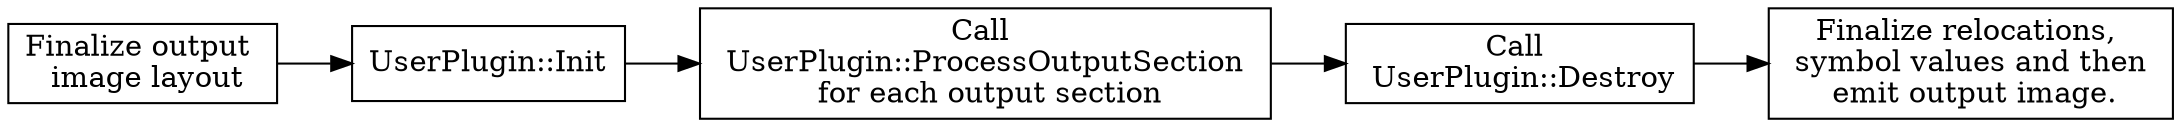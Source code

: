 digraph G {
    node [shape=rectangle]
    rankdir="LR";
    A [label="Finalize output \n image layout"]
    B [label="UserPlugin::Init"]
    C [label="Call \n UserPlugin::ProcessOutputSection \n for each output section"]
    D [label="Call \n UserPlugin::Destroy"]
    E [label="Finalize relocations, \n symbol values and then \n emit output image."]
    A -> B
    B -> C
    C -> D
    D -> E
}
